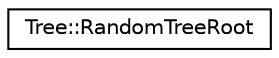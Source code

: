 digraph "Graphical Class Hierarchy"
{
  edge [fontname="Helvetica",fontsize="10",labelfontname="Helvetica",labelfontsize="10"];
  node [fontname="Helvetica",fontsize="10",shape=record];
  rankdir="LR";
  Node1 [label="Tree::RandomTreeRoot",height=0.2,width=0.4,color="black", fillcolor="white", style="filled",URL="$classTree_1_1RandomTreeRoot.html"];
}

